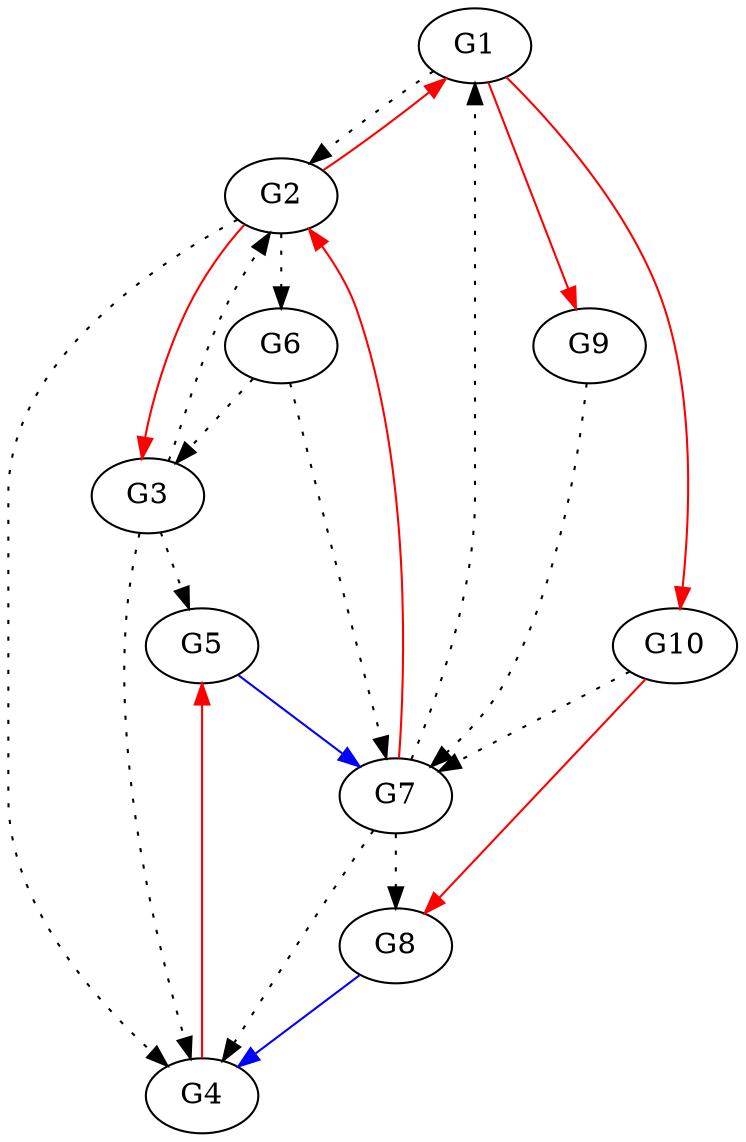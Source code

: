 // Grafos-DREAM4
digraph {
	G1 [label=G1]
	G2 [label=G2]
	G3 [label=G3]
	G4 [label=G4]
	G5 [label=G5]
	G6 [label=G6]
	G7 [label=G7]
	G8 [label=G8]
	G9 [label=G9]
	G10 [label=G10]
	G1 -> G2 [style=dotted]
	G2 -> G4 [style=dotted]
	G2 -> G6 [style=dotted]
	G3 -> G2 [style=dotted]
	G3 -> G4 [style=dotted]
	G3 -> G5 [style=dotted]
	G5 -> G7 [color=blue]
	G6 -> G3 [style=dotted]
	G6 -> G7 [style=dotted]
	G7 -> G1 [style=dotted]
	G7 -> G4 [style=dotted]
	G7 -> G8 [style=dotted]
	G8 -> G4 [color=blue]
	G9 -> G7 [style=dotted]
	G10 -> G7 [style=dotted]
	G1 -> G9 [color=red]
	G1 -> G10 [color=red]
	G2 -> G1 [color=red]
	G2 -> G3 [color=red]
	G4 -> G5 [color=red]
	G7 -> G2 [color=red]
	G10 -> G8 [color=red]
}
